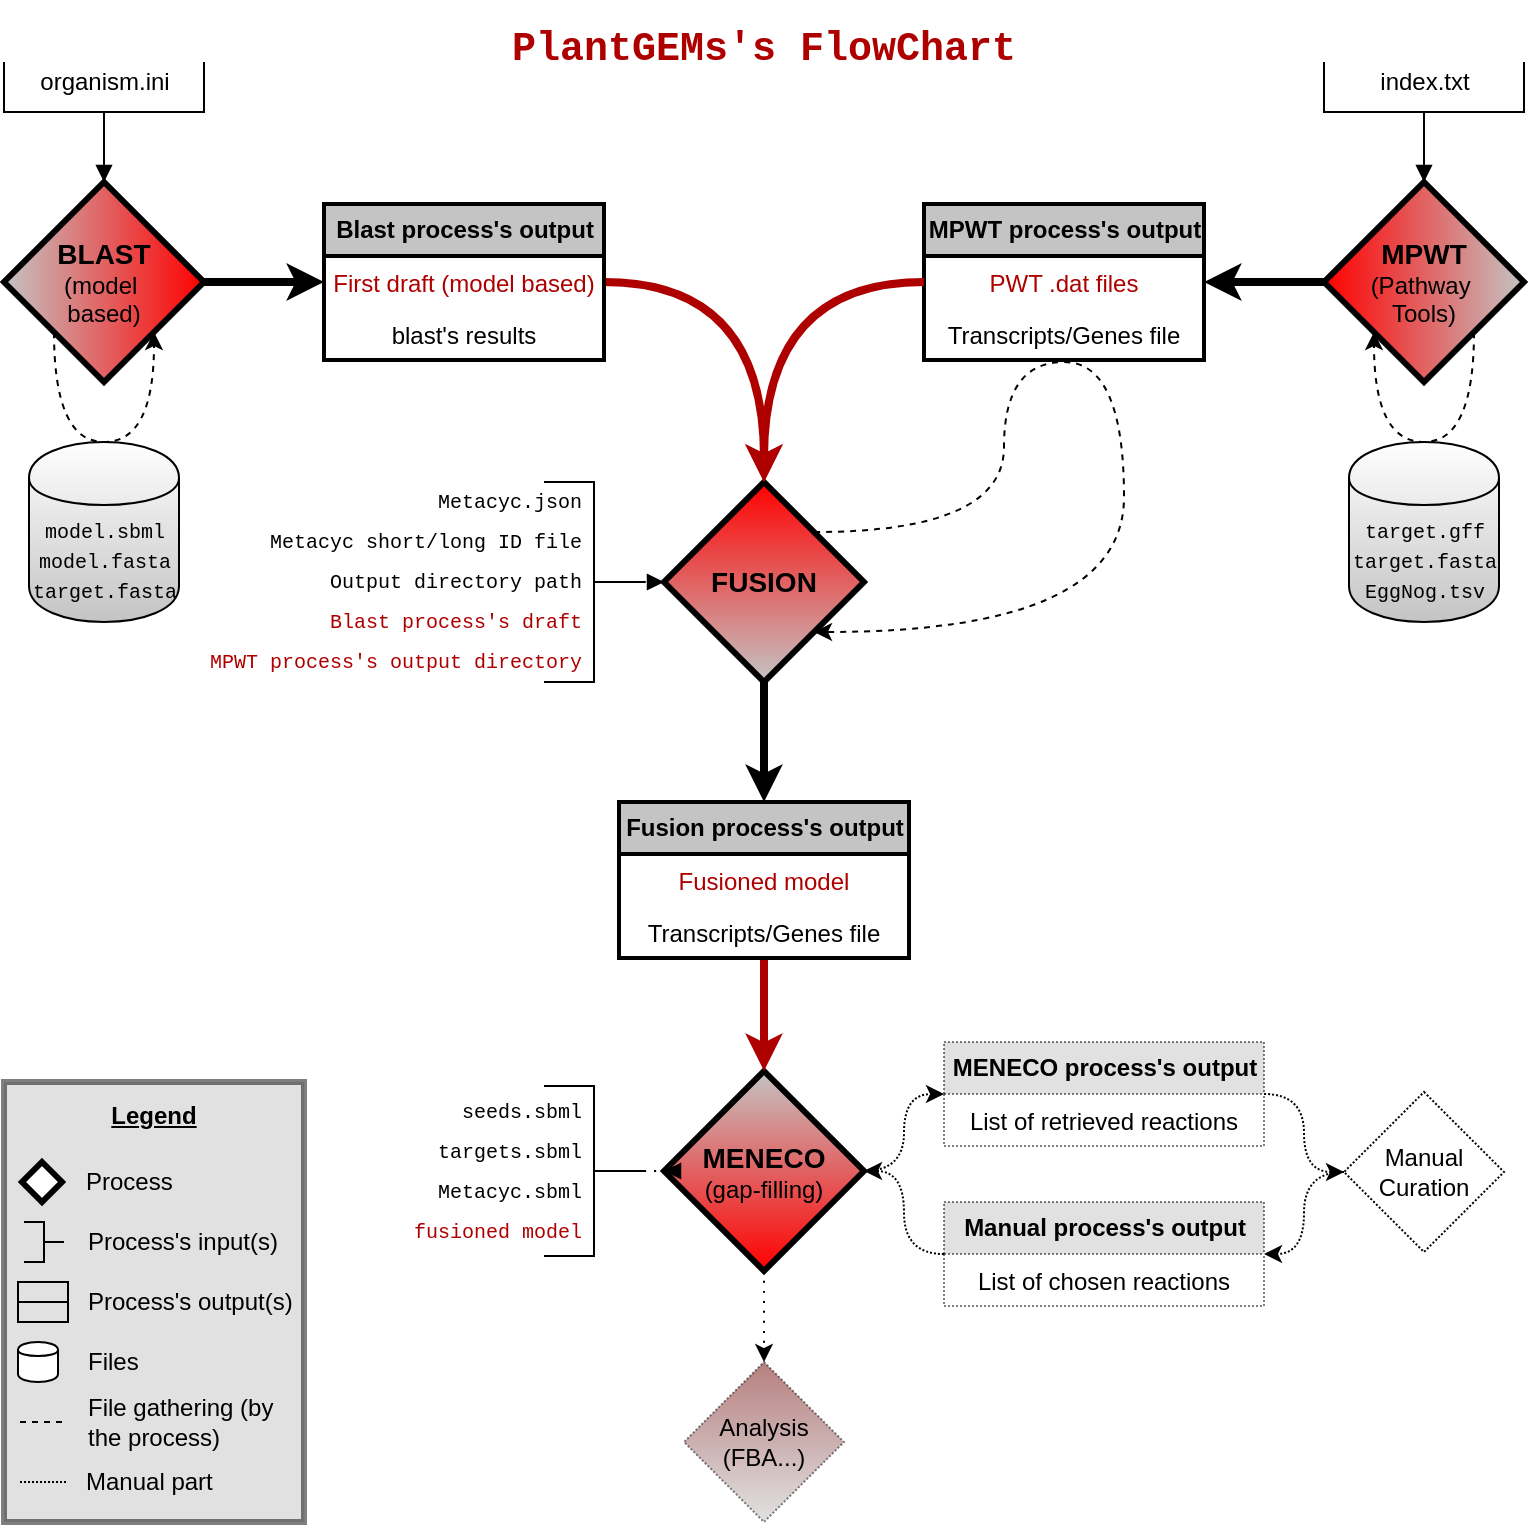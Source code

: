 <mxfile version="13.6.2" type="github">
  <diagram id="o0smKaDgvFKERGBBpBr-" name="Page-1">
    <mxGraphModel dx="1673" dy="908" grid="1" gridSize="10" guides="1" tooltips="1" connect="1" arrows="1" fold="1" page="1" pageScale="1" pageWidth="827" pageHeight="1169" math="0" shadow="0">
      <root>
        <mxCell id="0" />
        <mxCell id="1" parent="0" />
        <mxCell id="174" value="&lt;font color=&quot;#000000&quot;&gt;&lt;b&gt;&lt;u&gt;Legend&lt;br&gt;&lt;br&gt;&lt;/u&gt;&lt;/b&gt;&lt;br&gt;&lt;br&gt;&lt;br&gt;&lt;br&gt;&lt;br&gt;&lt;br&gt;&lt;br&gt;&lt;/font&gt;&lt;div style=&quot;text-align: left&quot;&gt;&lt;font color=&quot;#000000&quot;&gt;&lt;br&gt;&lt;/font&gt;&lt;/div&gt;&lt;div style=&quot;text-align: left&quot;&gt;&lt;font color=&quot;#000000&quot;&gt;&lt;br&gt;&lt;/font&gt;&lt;/div&gt;&lt;div style=&quot;text-align: left&quot;&gt;&lt;font color=&quot;#000000&quot;&gt;&lt;br&gt;&lt;/font&gt;&lt;/div&gt;&lt;div style=&quot;text-align: left&quot;&gt;&lt;font color=&quot;#000000&quot;&gt;&lt;br&gt;&lt;/font&gt;&lt;/div&gt;&lt;div style=&quot;text-align: left&quot;&gt;&lt;br&gt;&lt;/div&gt;" style="rounded=0;whiteSpace=wrap;html=1;labelBackgroundColor=none;strokeWidth=3;fontColor=#FFFFFF;align=center;shadow=0;opacity=50;gradientDirection=north;fillColor=#C4C4C4;" parent="1" vertex="1">
          <mxGeometry x="40" y="551" width="150" height="220" as="geometry" />
        </mxCell>
        <mxCell id="4" style="edgeStyle=orthogonalEdgeStyle;rounded=0;orthogonalLoop=1;jettySize=auto;html=1;entryX=0;entryY=0.5;entryDx=0;entryDy=0;strokeWidth=4;" parent="1" source="HzG04TnZoqRZdCO0ONwn-1" edge="1">
          <mxGeometry relative="1" as="geometry">
            <mxPoint x="200" y="151" as="targetPoint" />
          </mxGeometry>
        </mxCell>
        <mxCell id="51" style="edgeStyle=orthogonalEdgeStyle;curved=1;orthogonalLoop=1;jettySize=auto;html=1;dashed=1;exitX=0;exitY=1;exitDx=0;exitDy=0;entryX=1;entryY=1;entryDx=0;entryDy=0;" parent="1" source="HzG04TnZoqRZdCO0ONwn-1" target="HzG04TnZoqRZdCO0ONwn-1" edge="1">
          <mxGeometry relative="1" as="geometry">
            <mxPoint x="160" y="231" as="targetPoint" />
            <Array as="points">
              <mxPoint x="65" y="231" />
              <mxPoint x="115" y="231" />
            </Array>
          </mxGeometry>
        </mxCell>
        <mxCell id="HzG04TnZoqRZdCO0ONwn-1" value="&lt;b&gt;&lt;font style=&quot;font-size: 14px&quot;&gt;BLAST&lt;/font&gt;&lt;/b&gt;&lt;br&gt;&lt;font style=&quot;font-size: 12px&quot;&gt;(model&amp;nbsp;&lt;br&gt;based)&lt;/font&gt;" style="rhombus;labelBorderColor=none;labelBackgroundColor=none;whiteSpace=wrap;html=1;strokeWidth=3;gradientDirection=west;gradientColor=#C4C4C4;fillColor=#FF0000;" parent="1" vertex="1">
          <mxGeometry x="40" y="101" width="100" height="100" as="geometry" />
        </mxCell>
        <mxCell id="92" style="edgeStyle=orthogonalEdgeStyle;curved=1;orthogonalLoop=1;jettySize=auto;html=1;entryX=1;entryY=0.5;entryDx=0;entryDy=0;startArrow=none;startFill=0;fontColor=#6F0000;strokeWidth=4;" parent="1" source="HzG04TnZoqRZdCO0ONwn-3" target="89" edge="1">
          <mxGeometry relative="1" as="geometry" />
        </mxCell>
        <mxCell id="HzG04TnZoqRZdCO0ONwn-3" value="&lt;b&gt;&lt;font style=&quot;font-size: 14px&quot;&gt;MPWT&lt;/font&gt;&lt;/b&gt;&lt;br&gt;(Pathway&amp;nbsp;&lt;br&gt;Tools)" style="rhombus;whiteSpace=wrap;html=1;strokeWidth=3;gradientDirection=east;fillColor=#FF0000;gradientColor=#C4C4C4;" parent="1" vertex="1">
          <mxGeometry x="700" y="101" width="100" height="100" as="geometry" />
        </mxCell>
        <mxCell id="128" style="edgeStyle=orthogonalEdgeStyle;curved=1;orthogonalLoop=1;jettySize=auto;html=1;entryX=0.5;entryY=0;entryDx=0;entryDy=0;startArrow=none;startFill=0;fontColor=#6F0000;strokeWidth=4;" parent="1" source="HzG04TnZoqRZdCO0ONwn-5" target="121" edge="1">
          <mxGeometry relative="1" as="geometry" />
        </mxCell>
        <mxCell id="HzG04TnZoqRZdCO0ONwn-5" value="&lt;b&gt;&lt;font style=&quot;font-size: 14px&quot;&gt;FUSION&lt;/font&gt;&lt;/b&gt;" style="rhombus;whiteSpace=wrap;html=1;strokeWidth=3;fillColor=#FF0000;gradientColor=#C4C4C4;" parent="1" vertex="1">
          <mxGeometry x="370" y="251" width="100" height="100" as="geometry" />
        </mxCell>
        <mxCell id="144" style="edgeStyle=orthogonalEdgeStyle;curved=1;orthogonalLoop=1;jettySize=auto;html=1;exitX=0.5;exitY=1;exitDx=0;exitDy=0;startArrow=none;startFill=0;fontColor=#FFFFFF;dashed=1;dashPattern=1 4;entryX=0.5;entryY=0;entryDx=0;entryDy=0;" parent="1" source="HzG04TnZoqRZdCO0ONwn-9" target="45" edge="1">
          <mxGeometry relative="1" as="geometry">
            <mxPoint x="420" y="681" as="targetPoint" />
          </mxGeometry>
        </mxCell>
        <mxCell id="145" style="edgeStyle=orthogonalEdgeStyle;curved=1;orthogonalLoop=1;jettySize=auto;html=1;entryX=0;entryY=0.5;entryDx=0;entryDy=0;startArrow=none;startFill=0;fontColor=#FFFFFF;dashed=1;dashPattern=1 1;" parent="1" source="HzG04TnZoqRZdCO0ONwn-9" target="133" edge="1">
          <mxGeometry relative="1" as="geometry" />
        </mxCell>
        <mxCell id="HzG04TnZoqRZdCO0ONwn-9" value="&lt;b&gt;&lt;font style=&quot;font-size: 14px&quot;&gt;MENECO&lt;/font&gt;&lt;/b&gt;&lt;br&gt;(gap-filling)" style="rhombus;whiteSpace=wrap;html=1;rounded=0;strokeWidth=3;gradientDirection=north;gradientColor=#C4C4C4;fillColor=#FF0000;" parent="1" vertex="1">
          <mxGeometry x="370" y="545.5" width="100" height="100" as="geometry" />
        </mxCell>
        <mxCell id="151" style="edgeStyle=orthogonalEdgeStyle;curved=1;orthogonalLoop=1;jettySize=auto;html=1;exitX=0;exitY=0.5;exitDx=0;exitDy=0;entryX=1;entryY=0.5;entryDx=0;entryDy=0;startArrow=none;startFill=0;fontColor=#FFFFFF;dashed=1;dashPattern=1 1;" parent="1" source="HzG04TnZoqRZdCO0ONwn-11" target="147" edge="1">
          <mxGeometry relative="1" as="geometry" />
        </mxCell>
        <mxCell id="HzG04TnZoqRZdCO0ONwn-11" value="Manual Curation" style="rhombus;whiteSpace=wrap;html=1;gradientColor=none;fillColor=none;dashed=1;dashPattern=1 1;" parent="1" vertex="1">
          <mxGeometry x="710" y="556" width="80" height="80" as="geometry" />
        </mxCell>
        <mxCell id="154" style="edgeStyle=orthogonalEdgeStyle;curved=1;orthogonalLoop=1;jettySize=auto;html=1;exitX=0;exitY=0.5;exitDx=0;exitDy=0;exitPerimeter=0;entryX=0;entryY=0.5;entryDx=0;entryDy=0;dashed=1;dashPattern=1 4;startArrow=none;startFill=0;endArrow=block;endFill=1;fontColor=#FFFFFF;" parent="1" source="HzG04TnZoqRZdCO0ONwn-13" target="HzG04TnZoqRZdCO0ONwn-5" edge="1">
          <mxGeometry relative="1" as="geometry" />
        </mxCell>
        <mxCell id="HzG04TnZoqRZdCO0ONwn-13" value="" style="strokeWidth=1;html=1;shape=mxgraph.flowchart.annotation_2;align=left;labelPosition=right;pointerEvents=1;direction=west;" parent="1" vertex="1">
          <mxGeometry x="310" y="251" width="50" height="100" as="geometry" />
        </mxCell>
        <mxCell id="156" style="edgeStyle=orthogonalEdgeStyle;curved=1;orthogonalLoop=1;jettySize=auto;html=1;exitX=0;exitY=0.5;exitDx=0;exitDy=0;exitPerimeter=0;dashed=1;dashPattern=1 4;startArrow=none;startFill=0;endArrow=block;endFill=1;fontColor=#FFFFFF;" parent="1" source="HzG04TnZoqRZdCO0ONwn-15" target="HzG04TnZoqRZdCO0ONwn-3" edge="1">
          <mxGeometry relative="1" as="geometry" />
        </mxCell>
        <mxCell id="HzG04TnZoqRZdCO0ONwn-15" value="" style="strokeWidth=1;html=1;shape=mxgraph.flowchart.annotation_2;align=left;labelPosition=right;pointerEvents=1;direction=north;" parent="1" vertex="1">
          <mxGeometry x="700" y="41" width="100" height="50" as="geometry" />
        </mxCell>
        <mxCell id="155" style="edgeStyle=orthogonalEdgeStyle;curved=1;orthogonalLoop=1;jettySize=auto;html=1;exitX=0;exitY=0.5;exitDx=0;exitDy=0;exitPerimeter=0;dashed=1;dashPattern=1 4;startArrow=none;startFill=0;endArrow=block;endFill=1;fontColor=#FFFFFF;" parent="1" source="18" target="HzG04TnZoqRZdCO0ONwn-1" edge="1">
          <mxGeometry relative="1" as="geometry" />
        </mxCell>
        <mxCell id="18" value="" style="strokeWidth=1;html=1;shape=mxgraph.flowchart.annotation_2;align=left;labelPosition=right;pointerEvents=1;direction=north;" parent="1" vertex="1">
          <mxGeometry x="40" y="41" width="100" height="50" as="geometry" />
        </mxCell>
        <mxCell id="82" style="edgeStyle=orthogonalEdgeStyle;curved=1;orthogonalLoop=1;jettySize=auto;html=1;entryX=0.5;entryY=0;entryDx=0;entryDy=0;startArrow=none;startFill=0;fillColor=#a20025;strokeWidth=4;fontColor=#AF0000;strokeColor=#AF0000;" parent="1" source="78" target="HzG04TnZoqRZdCO0ONwn-5" edge="1">
          <mxGeometry relative="1" as="geometry" />
        </mxCell>
        <mxCell id="78" value="&lt;b&gt;Blast process&#39;s output&lt;/b&gt;" style="swimlane;fontStyle=0;childLayout=stackLayout;horizontal=1;startSize=26;horizontalStack=0;resizeParent=1;resizeParentMax=0;resizeLast=0;collapsible=1;marginBottom=0;labelBackgroundColor=none;fontColor=#000000;align=center;html=1;fillColor=#C4C4C4;strokeWidth=2;" parent="1" vertex="1">
          <mxGeometry x="200" y="112" width="140" height="78" as="geometry" />
        </mxCell>
        <mxCell id="79" value="First draft (model based)" style="text;strokeColor=none;fillColor=none;align=center;verticalAlign=top;spacingLeft=4;spacingRight=4;overflow=hidden;rotatable=0;points=[[0,0.5],[1,0.5]];portConstraint=eastwest;fontColor=#AF0000;" parent="78" vertex="1">
          <mxGeometry y="26" width="140" height="26" as="geometry" />
        </mxCell>
        <mxCell id="80" value="blast&#39;s results" style="text;strokeColor=none;fillColor=none;align=center;verticalAlign=top;spacingLeft=4;spacingRight=4;overflow=hidden;rotatable=0;points=[[0,0.5],[1,0.5]];portConstraint=eastwest;" parent="78" vertex="1">
          <mxGeometry y="52" width="140" height="26" as="geometry" />
        </mxCell>
        <mxCell id="88" value="&lt;b&gt;MPWT process&#39;s output&lt;/b&gt;" style="swimlane;fontStyle=0;childLayout=stackLayout;horizontal=1;startSize=26;horizontalStack=0;resizeParent=1;resizeParentMax=0;resizeLast=0;collapsible=1;marginBottom=0;labelBackgroundColor=none;fontColor=#000000;align=center;html=1;fillColor=#C4C4C4;strokeWidth=2;" parent="1" vertex="1">
          <mxGeometry x="500" y="112" width="140" height="78" as="geometry" />
        </mxCell>
        <mxCell id="89" value="PWT .dat files" style="text;strokeColor=none;fillColor=none;align=center;verticalAlign=top;spacingLeft=4;spacingRight=4;overflow=hidden;rotatable=0;points=[[0,0.5],[1,0.5]];portConstraint=eastwest;fontColor=#AF0000;" parent="88" vertex="1">
          <mxGeometry y="26" width="140" height="26" as="geometry" />
        </mxCell>
        <mxCell id="90" value="Transcripts/Genes file" style="text;strokeColor=none;fillColor=none;align=center;verticalAlign=top;spacingLeft=4;spacingRight=4;overflow=hidden;rotatable=0;points=[[0,0.5],[1,0.5]];portConstraint=eastwest;" parent="88" vertex="1">
          <mxGeometry y="52" width="140" height="26" as="geometry" />
        </mxCell>
        <mxCell id="129" style="edgeStyle=orthogonalEdgeStyle;curved=1;orthogonalLoop=1;jettySize=auto;html=1;entryX=0.5;entryY=0;entryDx=0;entryDy=0;startArrow=none;startFill=0;fillColor=#a20025;strokeWidth=4;fontColor=#AF0000;strokeColor=#AF0000;" parent="1" source="121" target="HzG04TnZoqRZdCO0ONwn-9" edge="1">
          <mxGeometry relative="1" as="geometry" />
        </mxCell>
        <mxCell id="45" value="Analysis&lt;br&gt;(FBA...)" style="rhombus;whiteSpace=wrap;html=1;align=center;dashed=1;dashPattern=1 1;fillColor=#C4C4C4;gradientColor=#6F0000;opacity=50;gradientDirection=north;" parent="1" vertex="1">
          <mxGeometry x="380" y="691" width="80" height="80" as="geometry" />
        </mxCell>
        <mxCell id="49" value="organism.ini" style="text;html=1;align=center;verticalAlign=middle;resizable=0;points=[];autosize=1;" parent="1" vertex="1">
          <mxGeometry x="50" y="41" width="80" height="20" as="geometry" />
        </mxCell>
        <mxCell id="50" value="&lt;font face=&quot;Courier New&quot; style=&quot;font-size: 10px&quot;&gt;model.sbml&lt;br&gt;model.fasta&lt;br&gt;target.fasta&lt;/font&gt;" style="shape=cylinder;html=1;boundedLbl=1;backgroundOutline=1;align=center;labelBackgroundColor=none;labelBorderColor=none;whiteSpace=wrap;fillColor=#C4C4C4;gradientColor=#ffffff;gradientDirection=north;" parent="1" vertex="1">
          <mxGeometry x="52.5" y="231" width="75" height="90" as="geometry" />
        </mxCell>
        <mxCell id="53" value="index.txt" style="text;html=1;align=center;verticalAlign=middle;resizable=0;points=[];autosize=1;" parent="1" vertex="1">
          <mxGeometry x="720" y="41" width="60" height="20" as="geometry" />
        </mxCell>
        <mxCell id="63" style="edgeStyle=orthogonalEdgeStyle;curved=1;orthogonalLoop=1;jettySize=auto;html=1;entryX=1;entryY=1;entryDx=0;entryDy=0;dashed=1;startArrow=none;startFill=0;fontColor=#000000;exitX=1;exitY=0;exitDx=0;exitDy=0;" parent="1" source="HzG04TnZoqRZdCO0ONwn-5" target="HzG04TnZoqRZdCO0ONwn-5" edge="1">
          <mxGeometry relative="1" as="geometry">
            <mxPoint x="460" y="321" as="sourcePoint" />
            <Array as="points">
              <mxPoint x="540" y="276" />
              <mxPoint x="540" y="191" />
              <mxPoint x="600" y="191" />
              <mxPoint x="600" y="326" />
            </Array>
          </mxGeometry>
        </mxCell>
        <mxCell id="64" value="&lt;font face=&quot;Courier New&quot; style=&quot;font-size: 10px&quot;&gt;target.gff&lt;br&gt;target.fasta&lt;br&gt;EggNog.tsv&lt;/font&gt;" style="shape=cylinder;html=1;boundedLbl=1;backgroundOutline=1;align=center;labelBackgroundColor=none;labelBorderColor=none;whiteSpace=wrap;fillColor=#C4C4C4;gradientColor=#ffffff;gradientDirection=north;" parent="1" vertex="1">
          <mxGeometry x="712.5" y="231" width="75" height="90" as="geometry" />
        </mxCell>
        <mxCell id="66" style="edgeStyle=orthogonalEdgeStyle;curved=1;orthogonalLoop=1;jettySize=auto;html=1;exitX=1;exitY=1;exitDx=0;exitDy=0;entryX=0;entryY=1;entryDx=0;entryDy=0;dashed=1;startArrow=none;startFill=0;fontColor=#000000;" parent="1" source="HzG04TnZoqRZdCO0ONwn-3" target="HzG04TnZoqRZdCO0ONwn-3" edge="1">
          <mxGeometry relative="1" as="geometry">
            <Array as="points">
              <mxPoint x="775" y="231" />
              <mxPoint x="725" y="231" />
            </Array>
          </mxGeometry>
        </mxCell>
        <mxCell id="93" value="Metacyc short/long ID file" style="text;html=1;align=right;verticalAlign=middle;resizable=0;points=[];autosize=1;fontFamily=Courier New;fontSize=10;" parent="1" vertex="1">
          <mxGeometry x="160" y="271" width="170" height="20" as="geometry" />
        </mxCell>
        <mxCell id="94" value="Metacyc.json" style="text;html=1;align=right;verticalAlign=middle;resizable=0;points=[];autosize=1;fontFamily=Courier New;fontSize=10;" parent="1" vertex="1">
          <mxGeometry x="240" y="251" width="90" height="20" as="geometry" />
        </mxCell>
        <mxCell id="97" value="MPWT process&#39;s output directory" style="text;html=1;align=right;verticalAlign=middle;resizable=0;points=[];autosize=1;fontFamily=Courier New;fontSize=10;fontColor=#AF0000;" parent="1" vertex="1">
          <mxGeometry x="130" y="331" width="200" height="20" as="geometry" />
        </mxCell>
        <mxCell id="101" style="edgeStyle=orthogonalEdgeStyle;curved=1;orthogonalLoop=1;jettySize=auto;html=1;exitX=0;exitY=0.5;exitDx=0;exitDy=0;entryX=0.5;entryY=0;entryDx=0;entryDy=0;startArrow=none;startFill=0;fontColor=#6F0000;fillColor=#a20025;strokeWidth=4;strokeColor=#AF0000;" parent="1" source="89" target="HzG04TnZoqRZdCO0ONwn-5" edge="1">
          <mxGeometry relative="1" as="geometry" />
        </mxCell>
        <mxCell id="102" value="Blast process&#39;s draft" style="text;html=1;align=right;verticalAlign=middle;resizable=0;points=[];autosize=1;fontFamily=Courier New;fontSize=10;fontColor=#AF0000;" parent="1" vertex="1">
          <mxGeometry x="190" y="311" width="140" height="20" as="geometry" />
        </mxCell>
        <mxCell id="104" value="Output directory path" style="text;html=1;align=right;verticalAlign=middle;resizable=0;points=[];autosize=1;fontFamily=Courier New;fontSize=10;" parent="1" vertex="1">
          <mxGeometry x="190" y="291" width="140" height="20" as="geometry" />
        </mxCell>
        <mxCell id="161" style="edgeStyle=orthogonalEdgeStyle;curved=1;orthogonalLoop=1;jettySize=auto;html=1;dashed=1;dashPattern=1 4;startArrow=none;startFill=0;endArrow=block;endFill=1;strokeWidth=1;fontColor=#FFFFFF;" parent="1" source="114" edge="1">
          <mxGeometry relative="1" as="geometry">
            <mxPoint x="370" y="595.5" as="targetPoint" />
          </mxGeometry>
        </mxCell>
        <mxCell id="114" value="" style="strokeWidth=1;html=1;shape=mxgraph.flowchart.annotation_2;align=left;labelPosition=right;pointerEvents=1;direction=west;" parent="1" vertex="1">
          <mxGeometry x="310" y="553" width="50" height="85" as="geometry" />
        </mxCell>
        <mxCell id="116" value="seeds.sbml" style="text;html=1;align=right;verticalAlign=middle;resizable=0;points=[];autosize=1;fontFamily=Courier New;fontSize=10;" parent="1" vertex="1">
          <mxGeometry x="250" y="556" width="80" height="20" as="geometry" />
        </mxCell>
        <mxCell id="118" value="targets.sbml" style="text;html=1;align=right;verticalAlign=middle;resizable=0;points=[];autosize=1;fontFamily=Courier New;fontSize=10;" parent="1" vertex="1">
          <mxGeometry x="240" y="576" width="90" height="20" as="geometry" />
        </mxCell>
        <mxCell id="131" value="fusioned model" style="text;html=1;align=right;verticalAlign=middle;resizable=0;points=[];autosize=1;fontFamily=Courier New;fontSize=10;fontColor=#AF0000;" parent="1" vertex="1">
          <mxGeometry x="230" y="616" width="100" height="20" as="geometry" />
        </mxCell>
        <mxCell id="132" value="Metacyc.sbml" style="text;html=1;align=right;verticalAlign=middle;resizable=0;points=[];autosize=1;fontFamily=Courier New;fontSize=10;" parent="1" vertex="1">
          <mxGeometry x="240" y="596" width="90" height="20" as="geometry" />
        </mxCell>
        <mxCell id="146" style="edgeStyle=orthogonalEdgeStyle;curved=1;orthogonalLoop=1;jettySize=auto;html=1;entryX=0;entryY=0.5;entryDx=0;entryDy=0;startArrow=none;startFill=0;fontColor=#FFFFFF;dashed=1;dashPattern=1 1;" parent="1" source="133" target="HzG04TnZoqRZdCO0ONwn-11" edge="1">
          <mxGeometry relative="1" as="geometry" />
        </mxCell>
        <mxCell id="133" value="&lt;b&gt;MENECO process&#39;s output&lt;/b&gt;" style="swimlane;fontStyle=0;childLayout=stackLayout;horizontal=1;startSize=26;horizontalStack=0;resizeParent=1;resizeParentMax=0;resizeLast=0;collapsible=1;marginBottom=0;labelBackgroundColor=none;fontColor=#000000;align=center;html=1;dashed=1;dashPattern=1 1;fillColor=#C4C4C4;opacity=50;" parent="1" vertex="1">
          <mxGeometry x="510" y="531" width="160" height="52" as="geometry" />
        </mxCell>
        <mxCell id="134" value="List of retrieved reactions" style="text;strokeColor=none;fillColor=none;align=center;verticalAlign=top;spacingLeft=4;spacingRight=4;overflow=hidden;rotatable=0;points=[[0,0.5],[1,0.5]];portConstraint=eastwest;dashed=1;dashPattern=1 1;" parent="133" vertex="1">
          <mxGeometry y="26" width="160" height="26" as="geometry" />
        </mxCell>
        <mxCell id="152" style="edgeStyle=orthogonalEdgeStyle;curved=1;orthogonalLoop=1;jettySize=auto;html=1;startArrow=none;startFill=0;fontColor=#FFFFFF;dashed=1;dashPattern=1 1;" parent="1" source="147" target="HzG04TnZoqRZdCO0ONwn-9" edge="1">
          <mxGeometry relative="1" as="geometry" />
        </mxCell>
        <mxCell id="147" value="&lt;font&gt;&lt;b&gt;Manual process&#39;s output&lt;/b&gt;&lt;/font&gt;" style="swimlane;fontStyle=0;childLayout=stackLayout;horizontal=1;startSize=26;horizontalStack=0;resizeParent=1;resizeParentMax=0;resizeLast=0;collapsible=1;marginBottom=0;labelBackgroundColor=none;align=center;html=1;dashed=1;dashPattern=1 1;fillColor=#C4C4C4;opacity=50;" parent="1" vertex="1">
          <mxGeometry x="510" y="611" width="160" height="52" as="geometry" />
        </mxCell>
        <mxCell id="148" value="List of chosen reactions" style="text;strokeColor=none;fillColor=none;align=center;verticalAlign=top;spacingLeft=4;spacingRight=4;overflow=hidden;rotatable=0;points=[[0,0.5],[1,0.5]];portConstraint=eastwest;dashed=1;dashPattern=1 1;" parent="147" vertex="1">
          <mxGeometry y="26" width="160" height="26" as="geometry" />
        </mxCell>
        <mxCell id="121" value="&lt;b&gt;Fusion process&#39;s output&lt;/b&gt;" style="swimlane;fontStyle=0;childLayout=stackLayout;horizontal=1;startSize=26;horizontalStack=0;resizeParent=1;resizeParentMax=0;resizeLast=0;collapsible=1;marginBottom=0;labelBackgroundColor=none;fontColor=#000000;align=center;html=1;fillColor=#C4C4C4;strokeWidth=2;" parent="1" vertex="1">
          <mxGeometry x="347.5" y="411" width="145" height="78" as="geometry">
            <mxRectangle x="347.5" y="400" width="170" height="26" as="alternateBounds" />
          </mxGeometry>
        </mxCell>
        <mxCell id="122" value="Fusioned model" style="text;strokeColor=none;fillColor=none;align=center;verticalAlign=top;spacingLeft=4;spacingRight=4;overflow=hidden;rotatable=0;points=[[0,0.5],[1,0.5]];portConstraint=eastwest;fontColor=#AF0000;" parent="121" vertex="1">
          <mxGeometry y="26" width="145" height="26" as="geometry" />
        </mxCell>
        <mxCell id="123" value="Transcripts/Genes file" style="text;strokeColor=none;fillColor=none;align=center;verticalAlign=top;spacingLeft=4;spacingRight=4;overflow=hidden;rotatable=0;points=[[0,0.5],[1,0.5]];portConstraint=eastwest;" parent="121" vertex="1">
          <mxGeometry y="52" width="145" height="26" as="geometry" />
        </mxCell>
        <mxCell id="40" value="" style="strokeWidth=1;html=1;shape=mxgraph.flowchart.annotation_2;align=left;labelPosition=right;pointerEvents=1;direction=west;" parent="1" vertex="1">
          <mxGeometry x="50" y="621" width="20" height="20" as="geometry" />
        </mxCell>
        <mxCell id="41" value="Process&#39;s input(s)" style="text;html=1;align=left;verticalAlign=middle;resizable=0;points=[];autosize=1;" parent="1" vertex="1">
          <mxGeometry x="80" y="621" width="110" height="20" as="geometry" />
        </mxCell>
        <mxCell id="110" value="Process&#39;s output(s)" style="text;html=1;align=left;verticalAlign=middle;resizable=0;points=[];autosize=1;" parent="1" vertex="1">
          <mxGeometry x="79.5" y="651" width="120" height="20" as="geometry" />
        </mxCell>
        <mxCell id="42" value="" style="rhombus;whiteSpace=wrap;html=1;strokeWidth=3;" parent="1" vertex="1">
          <mxGeometry x="49" y="591" width="20" height="20" as="geometry" />
        </mxCell>
        <mxCell id="43" value="Process" style="text;html=1;align=left;verticalAlign=middle;resizable=0;points=[];autosize=1;" parent="1" vertex="1">
          <mxGeometry x="79" y="591" width="60" height="20" as="geometry" />
        </mxCell>
        <mxCell id="68" value="" style="shape=cylinder;whiteSpace=wrap;html=1;boundedLbl=1;backgroundOutline=1;labelBackgroundColor=none;fontColor=#000000;align=left;" parent="1" vertex="1">
          <mxGeometry x="47" y="681" width="20" height="20" as="geometry" />
        </mxCell>
        <mxCell id="69" value="Files" style="text;html=1;align=left;verticalAlign=middle;resizable=0;points=[];autosize=1;" parent="1" vertex="1">
          <mxGeometry x="80" y="681" width="40" height="20" as="geometry" />
        </mxCell>
        <mxCell id="175" value="" style="endArrow=none;dashed=1;html=1;strokeWidth=1;fontColor=#FFFFFF;strokeColor=#000000;" parent="1" edge="1">
          <mxGeometry width="50" height="50" relative="1" as="geometry">
            <mxPoint x="48" y="721" as="sourcePoint" />
            <mxPoint x="71" y="721" as="targetPoint" />
          </mxGeometry>
        </mxCell>
        <mxCell id="176" value="File gathering (by &lt;br&gt;the process)" style="text;html=1;align=left;verticalAlign=middle;resizable=0;points=[];autosize=1;" parent="1" vertex="1">
          <mxGeometry x="80" y="706" width="110" height="30" as="geometry" />
        </mxCell>
        <mxCell id="178" value="" style="endArrow=none;dashed=1;html=1;strokeWidth=1;fontColor=#FFFFFF;strokeColor=#000000;dashPattern=1 1;" parent="1" edge="1">
          <mxGeometry width="50" height="50" relative="1" as="geometry">
            <mxPoint x="48" y="751" as="sourcePoint" />
            <mxPoint x="71" y="751" as="targetPoint" />
          </mxGeometry>
        </mxCell>
        <mxCell id="182" value="Manual part" style="text;html=1;align=left;verticalAlign=middle;resizable=0;points=[];autosize=1;" parent="1" vertex="1">
          <mxGeometry x="79" y="741" width="80" height="20" as="geometry" />
        </mxCell>
        <mxCell id="106" value="" style="swimlane;fontStyle=0;childLayout=stackLayout;horizontal=1;startSize=10;fillColor=none;horizontalStack=0;resizeParent=1;resizeParentMax=0;resizeLast=0;collapsible=1;marginBottom=0;labelBackgroundColor=none;fontColor=#6F0000;align=left;html=1;" parent="1" vertex="1">
          <mxGeometry x="47" y="651" width="25" height="20" as="geometry" />
        </mxCell>
        <mxCell id="Sfim3CNybV5Oh7NOtj0S-184" value="&lt;h1&gt;PlantGEMs&#39;s FlowChart&lt;/h1&gt;" style="text;html=1;strokeColor=none;fillColor=none;spacing=5;spacingTop=-20;whiteSpace=wrap;overflow=hidden;rounded=0;labelBackgroundColor=none;fontFamily=Courier New;fontSize=10;fontColor=#AF0000;opacity=50;align=center;" vertex="1" parent="1">
          <mxGeometry x="180" y="20" width="480" height="30" as="geometry" />
        </mxCell>
      </root>
    </mxGraphModel>
  </diagram>
</mxfile>
